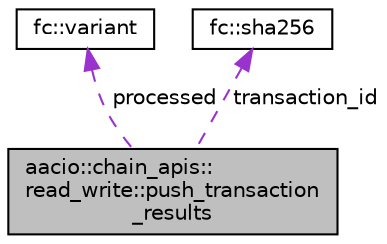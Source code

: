 digraph "aacio::chain_apis::read_write::push_transaction_results"
{
  edge [fontname="Helvetica",fontsize="10",labelfontname="Helvetica",labelfontsize="10"];
  node [fontname="Helvetica",fontsize="10",shape=record];
  Node1 [label="aacio::chain_apis::\lread_write::push_transaction\l_results",height=0.2,width=0.4,color="black", fillcolor="grey75", style="filled", fontcolor="black"];
  Node2 -> Node1 [dir="back",color="darkorchid3",fontsize="10",style="dashed",label=" processed" ,fontname="Helvetica"];
  Node2 [label="fc::variant",height=0.2,width=0.4,color="black", fillcolor="white", style="filled",URL="$classfc_1_1variant.html",tooltip="stores null, int64, uint64, double, bool, string, std::vector<variant>, and variant_object&#39;s. "];
  Node3 -> Node1 [dir="back",color="darkorchid3",fontsize="10",style="dashed",label=" transaction_id" ,fontname="Helvetica"];
  Node3 [label="fc::sha256",height=0.2,width=0.4,color="black", fillcolor="white", style="filled",URL="$classfc_1_1sha256.html"];
}
